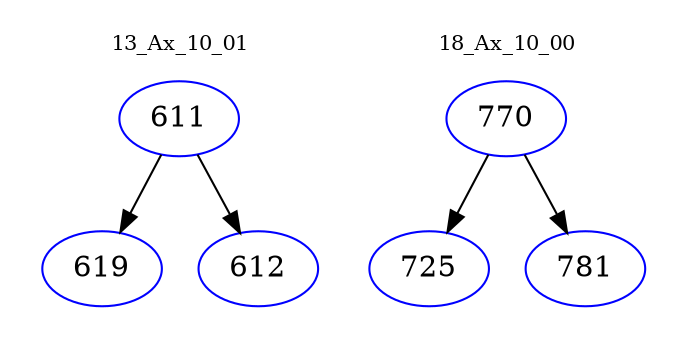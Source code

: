 digraph{
subgraph cluster_0 {
color = white
label = "13_Ax_10_01";
fontsize=10;
T0_611 [label="611", color="blue"]
T0_611 -> T0_619 [color="black"]
T0_619 [label="619", color="blue"]
T0_611 -> T0_612 [color="black"]
T0_612 [label="612", color="blue"]
}
subgraph cluster_1 {
color = white
label = "18_Ax_10_00";
fontsize=10;
T1_770 [label="770", color="blue"]
T1_770 -> T1_725 [color="black"]
T1_725 [label="725", color="blue"]
T1_770 -> T1_781 [color="black"]
T1_781 [label="781", color="blue"]
}
}
